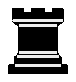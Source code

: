 % Converted from PostScript(TM) to MetaPost by pstoedit
% MetaPost backend contributed by Scott Pakin <scott+ps2ed_AT_pakin.org>
% pstoedit is Copyright (C) 1993 - 2020 Wolfgang Glunz <wglunz35_AT_pstoedit.net>

% Generate structured PostScript
prologues := 1;

% Display a given string with its *baseline* at a given location
% and with a given rotation angle
vardef showtext(expr origin)(expr angle)(expr string) =
  draw string infont defaultfont scaled defaultscale
    rotated angle shifted origin;
enddef;

beginfig(1);
linecap := butt;
fill (6.750000,4.500000)--(27.000000,4.500000)--(27.000000,6.750000)
	--(6.750000,6.750000)--cycle;
fill (9.375000,9.750000)--(10.500000,11.625000)--(23.250000,11.625000)
	--(24.375000,9.750000)--cycle;
fill (9.000000,6.750000)--(9.000000,9.750000)--(24.750000,9.750000)
	--(24.750000,6.750000)--cycle;
fill (9.000000,6.750000)--cycle;
pickup pencircle scaled 1.125000bp;
draw (6.750000,4.500000)--(27.000000,4.500000)--(27.000000,6.750000)
	--(6.750000,6.750000)--cycle;
draw (9.375000,9.750000)--(10.500000,11.625000)--(23.250000,11.625000)
	--(24.375000,9.750000)--cycle;
draw (9.000000,6.750000)--(9.000000,9.750000)--(24.750000,9.750000)
	--(24.750000,6.750000)--cycle;
draw (9.000000,6.750000);
pickup pencircle scaled 0.000000bp;
linejoin := mitered;
fill (10.500000,21.375000)--(23.250000,21.375000)--(23.250000,11.625000)
	--(10.500000,11.625000)--cycle;
pickup pencircle scaled 1.125000bp;
draw (10.500000,21.375000)--(23.250000,21.375000)--(23.250000,11.625000)
	--(10.500000,11.625000)--cycle;
pickup pencircle scaled 0.000000bp;
linejoin := rounded;
fill (10.500000,21.375000)--(8.250000,23.250000)--(25.500000,23.250000)
	--(23.250000,21.375000)--cycle;
fill (8.250000,23.250000)--(8.250000,27.000000)--(11.250000,27.000000)
	--(11.250000,25.500000)--(15.000000,25.500000)--(15.000000,27.000000)
	--(18.750000,27.000000)--(18.750000,25.500000)--(22.500000,25.500000)
	--(22.500000,27.000000)--(25.500000,27.000000)--(25.500000,23.250000)
	--cycle;
fill (8.250000,23.250000)--cycle;
pickup pencircle scaled 1.125000bp;
draw (10.500000,21.375000)--(8.250000,23.250000)--(25.500000,23.250000)
	--(23.250000,21.375000)--cycle;
draw (8.250000,23.250000)--(8.250000,27.000000)--(11.250000,27.000000)
	--(11.250000,25.500000)--(15.000000,25.500000)--(15.000000,27.000000)
	--(18.750000,27.000000)--(18.750000,25.500000)--(22.500000,25.500000)
	--(22.500000,27.000000)--(25.500000,27.000000)--(25.500000,23.250000)
	--cycle;
draw (8.250000,23.250000);
drawoptions (withcolor (0.925490,0.925490,0.925490));
pickup pencircle scaled 0.750000bp;
linecap := rounded;
linejoin := mitered;
draw (9.000000,7.125000)--(24.750000,7.125000);
draw (9.750000,10.125000)--(24.000000,10.125000);
draw (10.500000,11.625000)--(23.250000,11.625000);
draw (10.500000,21.375000)--(23.250000,21.375000);
draw (8.250000,23.250000)--(25.500000,23.250000);
endfig;
end
